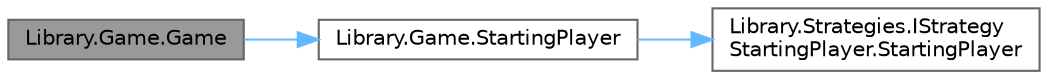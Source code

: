 digraph "Library.Game.Game"
{
 // INTERACTIVE_SVG=YES
 // LATEX_PDF_SIZE
  bgcolor="transparent";
  edge [fontname=Helvetica,fontsize=10,labelfontname=Helvetica,labelfontsize=10];
  node [fontname=Helvetica,fontsize=10,shape=box,height=0.2,width=0.4];
  rankdir="LR";
  Node1 [id="Node000001",label="Library.Game.Game",height=0.2,width=0.4,color="gray40", fillcolor="grey60", style="filled", fontcolor="black",tooltip="Constructor de la clase. Agrega a los jugadores a la partida y según su estrategia determinará cuál d..."];
  Node1 -> Node2 [id="edge1_Node000001_Node000002",color="steelblue1",style="solid",tooltip=" "];
  Node2 [id="Node000002",label="Library.Game.StartingPlayer",height=0.2,width=0.4,color="grey40", fillcolor="white", style="filled",URL="$classLibrary_1_1Game.html#abd80e606fec7d88f0cd70a89cb29b6b4",tooltip="Obtiene un valor aleatorio entre 0 y 1."];
  Node2 -> Node3 [id="edge2_Node000002_Node000003",color="steelblue1",style="solid",tooltip=" "];
  Node3 [id="Node000003",label="Library.Strategies.IStrategy\lStartingPlayer.StartingPlayer",height=0.2,width=0.4,color="grey40", fillcolor="white", style="filled",URL="$interfaceLibrary_1_1Strategies_1_1IStrategyStartingPlayer.html#a522b2c296c6aa06cb8daf5db4472c5ab",tooltip="Este método se encarga de definir como va a funcionar esta estrategia, cada estrategia implementa su ..."];
}
